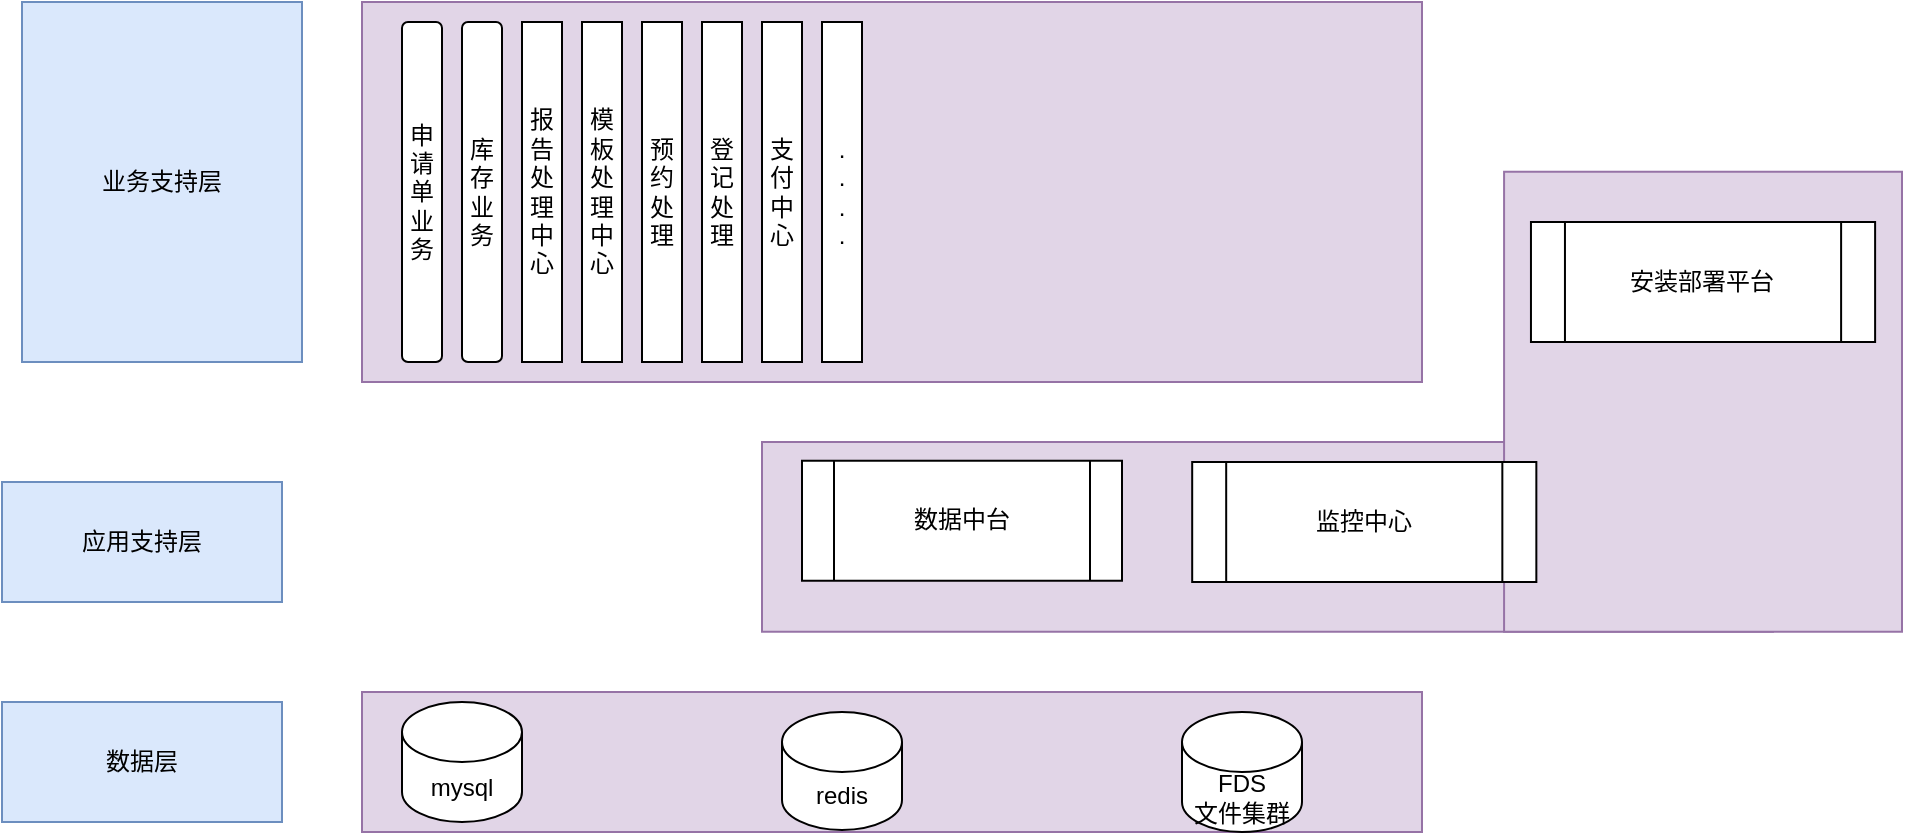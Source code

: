 <mxfile version="20.2.3" type="github">
  <diagram id="prtHgNgQTEPvFCAcTncT" name="Page-1">
    <mxGraphModel dx="1038" dy="540" grid="1" gridSize="10" guides="1" tooltips="1" connect="1" arrows="1" fold="1" page="1" pageScale="1" pageWidth="827" pageHeight="1169" math="0" shadow="0">
      <root>
        <mxCell id="0" />
        <mxCell id="1" parent="0" />
        <mxCell id="RqhIoaq9FpMqD3qclTNa-16" value="" style="group" vertex="1" connectable="0" parent="1">
          <mxGeometry x="420" y="394.87" width="570" height="230" as="geometry" />
        </mxCell>
        <mxCell id="RqhIoaq9FpMqD3qclTNa-12" value="" style="rounded=0;whiteSpace=wrap;html=1;fillColor=#e1d5e7;strokeColor=#9673a6;" vertex="1" parent="RqhIoaq9FpMqD3qclTNa-16">
          <mxGeometry y="135.13" width="505.472" height="94.87" as="geometry" />
        </mxCell>
        <mxCell id="RqhIoaq9FpMqD3qclTNa-15" value="" style="rounded=0;whiteSpace=wrap;html=1;fillColor=#e1d5e7;strokeColor=#9673a6;" vertex="1" parent="RqhIoaq9FpMqD3qclTNa-16">
          <mxGeometry x="371.038" width="198.962" height="230" as="geometry" />
        </mxCell>
        <mxCell id="RqhIoaq9FpMqD3qclTNa-17" value="监控中心" style="shape=process;whiteSpace=wrap;html=1;backgroundOutline=1;" vertex="1" parent="RqhIoaq9FpMqD3qclTNa-16">
          <mxGeometry x="215.094" y="145.13" width="172.075" height="60" as="geometry" />
        </mxCell>
        <mxCell id="RqhIoaq9FpMqD3qclTNa-18" value="安装部署平台" style="shape=process;whiteSpace=wrap;html=1;backgroundOutline=1;" vertex="1" parent="RqhIoaq9FpMqD3qclTNa-16">
          <mxGeometry x="384.481" y="25.13" width="172.075" height="60" as="geometry" />
        </mxCell>
        <mxCell id="RqhIoaq9FpMqD3qclTNa-4" value="数据层" style="rounded=0;whiteSpace=wrap;html=1;fillColor=#dae8fc;strokeColor=#6c8ebf;" vertex="1" parent="1">
          <mxGeometry x="40" y="660" width="140" height="60" as="geometry" />
        </mxCell>
        <mxCell id="RqhIoaq9FpMqD3qclTNa-5" value="" style="rounded=0;whiteSpace=wrap;html=1;fillColor=#e1d5e7;strokeColor=#9673a6;" vertex="1" parent="1">
          <mxGeometry x="220" y="655" width="530" height="70" as="geometry" />
        </mxCell>
        <mxCell id="RqhIoaq9FpMqD3qclTNa-7" value="mysql" style="shape=cylinder3;whiteSpace=wrap;html=1;boundedLbl=1;backgroundOutline=1;size=15;" vertex="1" parent="1">
          <mxGeometry x="240" y="660" width="60" height="60" as="geometry" />
        </mxCell>
        <mxCell id="RqhIoaq9FpMqD3qclTNa-8" value="redis" style="shape=cylinder3;whiteSpace=wrap;html=1;boundedLbl=1;backgroundOutline=1;size=15;" vertex="1" parent="1">
          <mxGeometry x="430" y="665" width="60" height="59" as="geometry" />
        </mxCell>
        <mxCell id="RqhIoaq9FpMqD3qclTNa-10" value="FDS&lt;br&gt;文件集群" style="shape=cylinder3;whiteSpace=wrap;html=1;boundedLbl=1;backgroundOutline=1;size=15;" vertex="1" parent="1">
          <mxGeometry x="630" y="665" width="60" height="60" as="geometry" />
        </mxCell>
        <mxCell id="RqhIoaq9FpMqD3qclTNa-11" value="应用支持层" style="rounded=0;whiteSpace=wrap;html=1;fillColor=#dae8fc;strokeColor=#6c8ebf;" vertex="1" parent="1">
          <mxGeometry x="40" y="550" width="140" height="60" as="geometry" />
        </mxCell>
        <mxCell id="RqhIoaq9FpMqD3qclTNa-13" value="" style="rounded=0;whiteSpace=wrap;html=1;fillColor=#e1d5e7;strokeColor=#9673a6;" vertex="1" parent="1">
          <mxGeometry x="220" y="310" width="530" height="190" as="geometry" />
        </mxCell>
        <mxCell id="RqhIoaq9FpMqD3qclTNa-14" value="数据中台" style="shape=process;whiteSpace=wrap;html=1;backgroundOutline=1;" vertex="1" parent="1">
          <mxGeometry x="440" y="539.37" width="160" height="60" as="geometry" />
        </mxCell>
        <mxCell id="RqhIoaq9FpMqD3qclTNa-20" value="业务支持层" style="rounded=0;whiteSpace=wrap;html=1;fillColor=#dae8fc;strokeColor=#6c8ebf;" vertex="1" parent="1">
          <mxGeometry x="50" y="310" width="140" height="180" as="geometry" />
        </mxCell>
        <mxCell id="RqhIoaq9FpMqD3qclTNa-21" value="申请单业务" style="rounded=1;whiteSpace=wrap;html=1;" vertex="1" parent="1">
          <mxGeometry x="240" y="320" width="20" height="170" as="geometry" />
        </mxCell>
        <mxCell id="RqhIoaq9FpMqD3qclTNa-22" value="库存&lt;br&gt;业务" style="rounded=1;whiteSpace=wrap;html=1;" vertex="1" parent="1">
          <mxGeometry x="270" y="320" width="20" height="170" as="geometry" />
        </mxCell>
        <mxCell id="RqhIoaq9FpMqD3qclTNa-23" value="报告处理中心" style="rounded=1;whiteSpace=wrap;html=1;arcSize=0;" vertex="1" parent="1">
          <mxGeometry x="300" y="320" width="20" height="170" as="geometry" />
        </mxCell>
        <mxCell id="RqhIoaq9FpMqD3qclTNa-24" value="模板处理中心" style="rounded=1;whiteSpace=wrap;html=1;arcSize=0;" vertex="1" parent="1">
          <mxGeometry x="330" y="320" width="20" height="170" as="geometry" />
        </mxCell>
        <mxCell id="RqhIoaq9FpMqD3qclTNa-25" value="预约处理" style="rounded=1;whiteSpace=wrap;html=1;arcSize=0;" vertex="1" parent="1">
          <mxGeometry x="360" y="320" width="20" height="170" as="geometry" />
        </mxCell>
        <mxCell id="RqhIoaq9FpMqD3qclTNa-26" value="登记处理" style="rounded=1;whiteSpace=wrap;html=1;arcSize=0;" vertex="1" parent="1">
          <mxGeometry x="390" y="320" width="20" height="170" as="geometry" />
        </mxCell>
        <mxCell id="RqhIoaq9FpMqD3qclTNa-27" value="支付中心" style="rounded=1;whiteSpace=wrap;html=1;arcSize=0;" vertex="1" parent="1">
          <mxGeometry x="420" y="320" width="20" height="170" as="geometry" />
        </mxCell>
        <mxCell id="RqhIoaq9FpMqD3qclTNa-28" value=".&lt;br&gt;.&lt;br&gt;.&lt;br&gt;." style="rounded=1;whiteSpace=wrap;html=1;arcSize=0;" vertex="1" parent="1">
          <mxGeometry x="450" y="320" width="20" height="170" as="geometry" />
        </mxCell>
      </root>
    </mxGraphModel>
  </diagram>
</mxfile>
